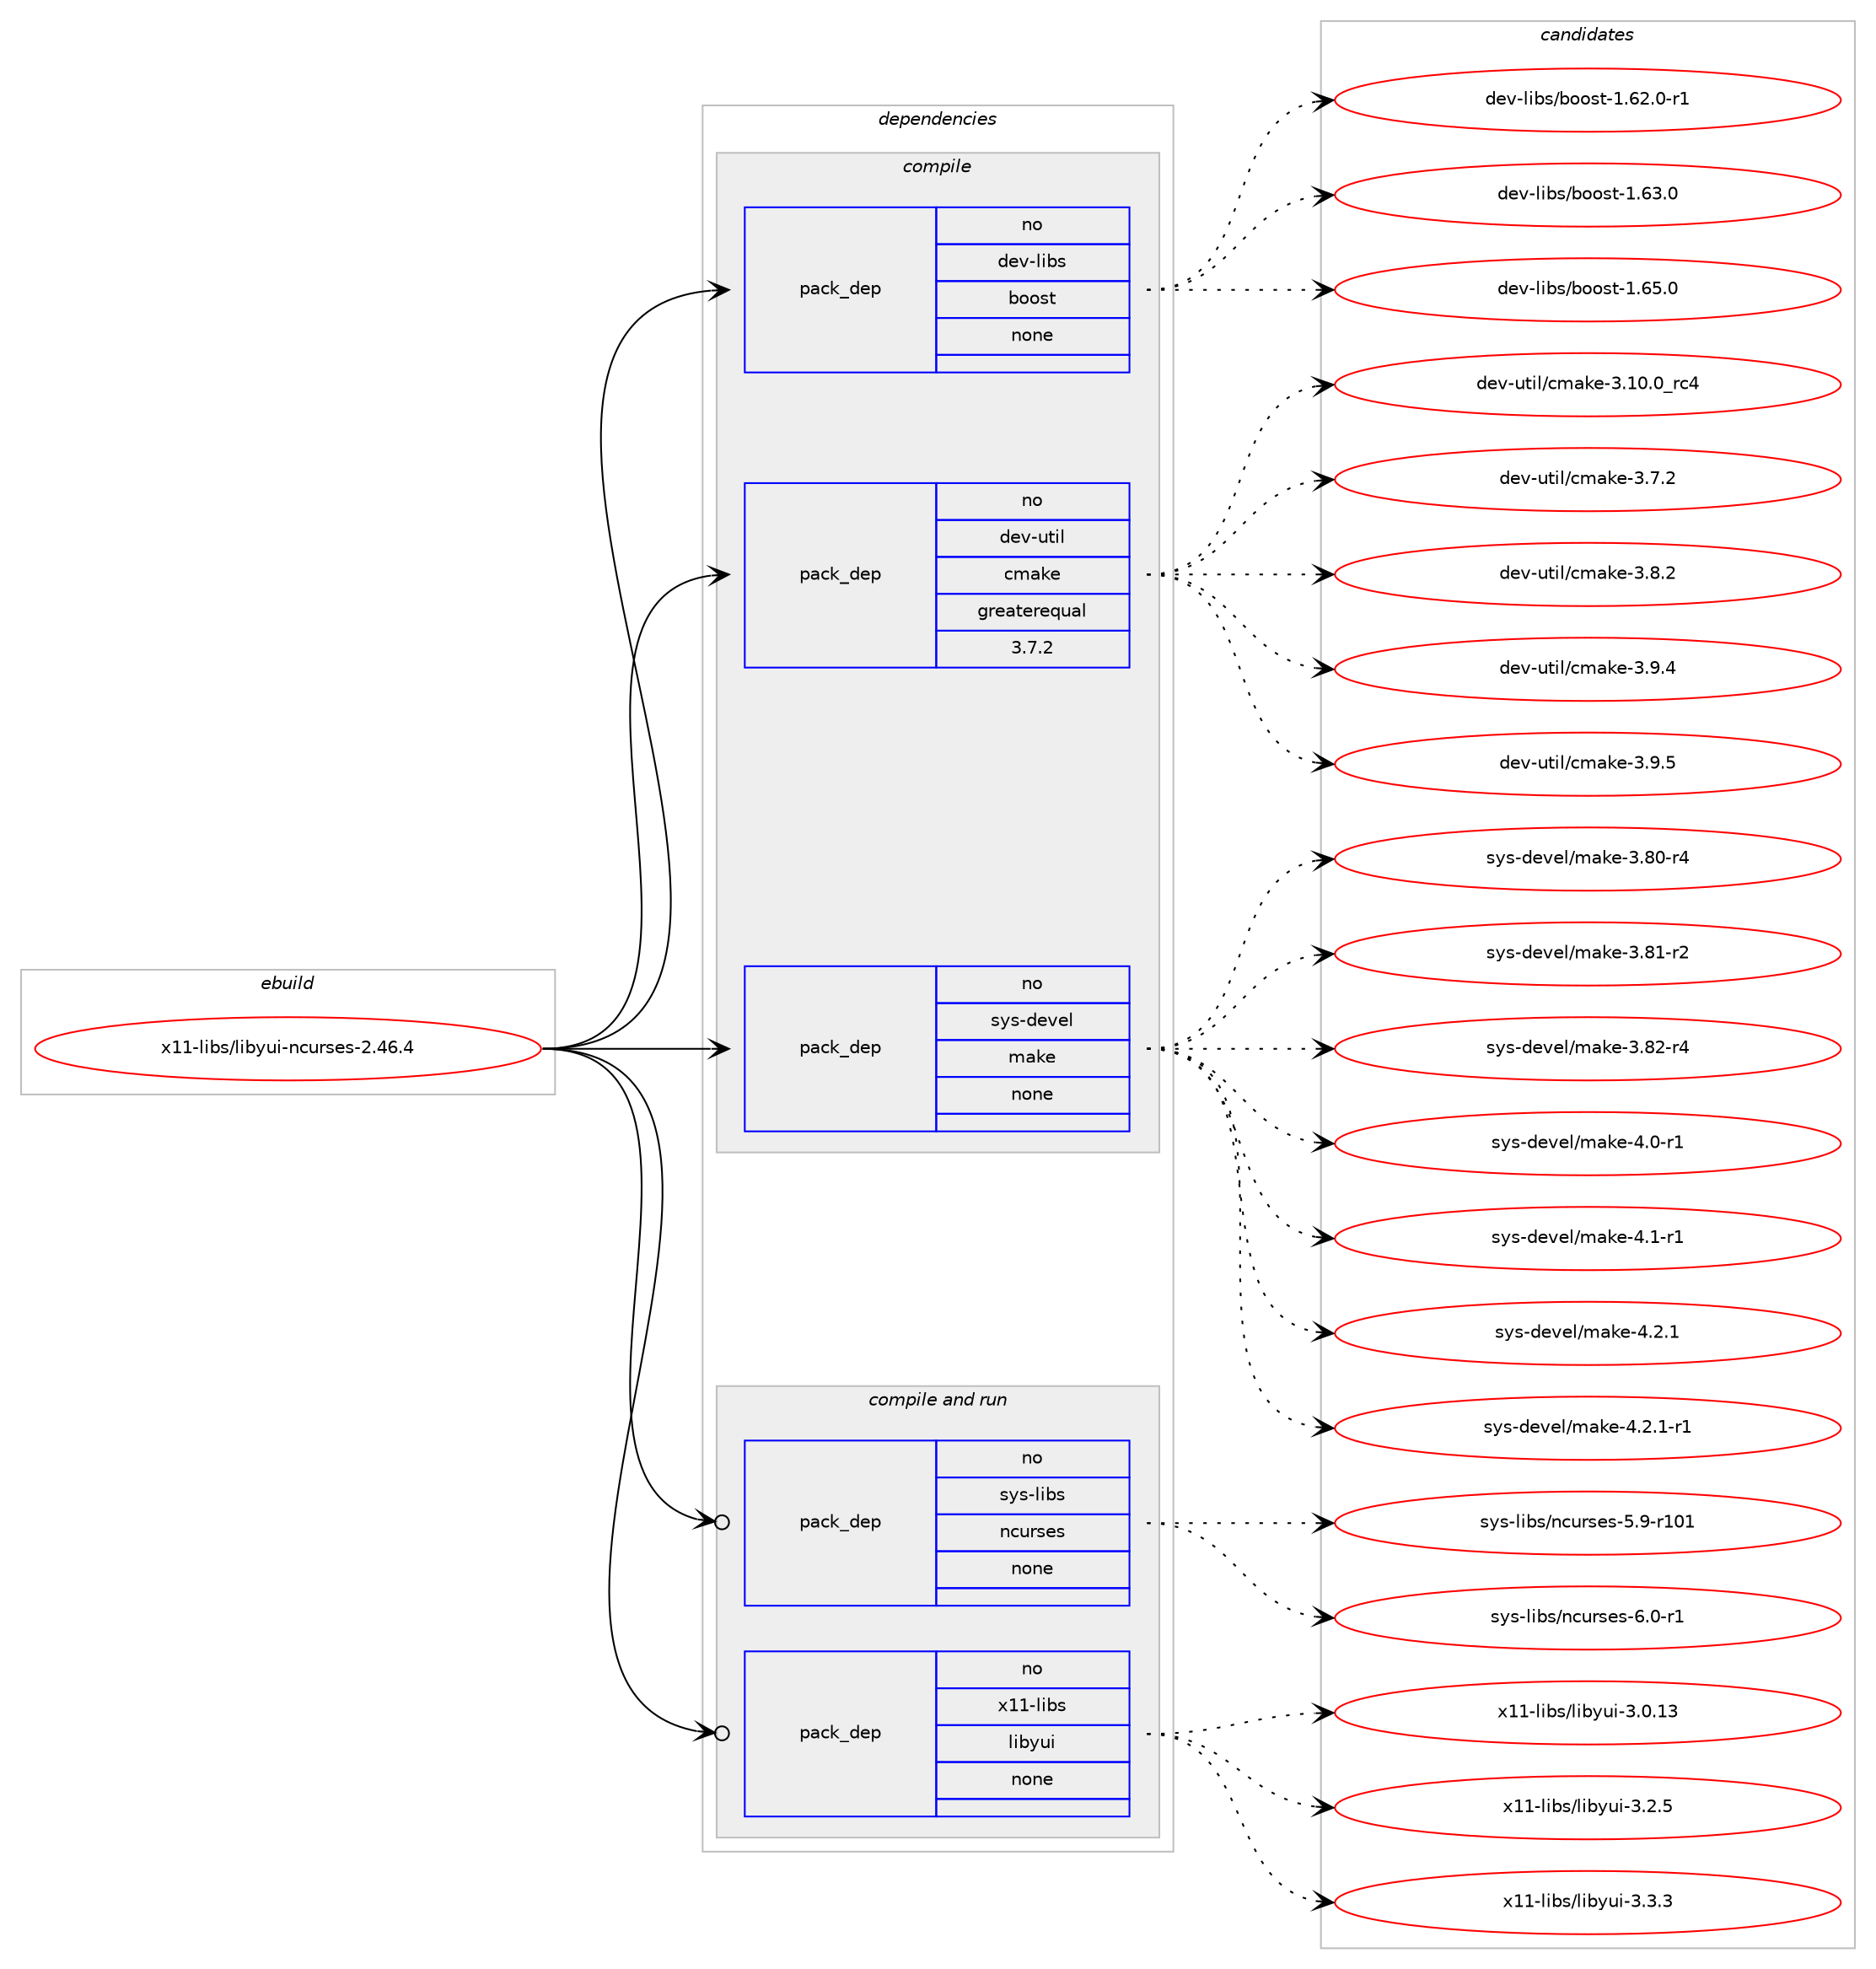 digraph prolog {

# *************
# Graph options
# *************

newrank=true;
concentrate=true;
compound=true;
graph [rankdir=LR,fontname=Helvetica,fontsize=10,ranksep=1.5];#, ranksep=2.5, nodesep=0.2];
edge  [arrowhead=vee];
node  [fontname=Helvetica,fontsize=10];

# **********
# The ebuild
# **********

subgraph cluster_leftcol {
color=gray;
rank=same;
label=<<i>ebuild</i>>;
id [label="x11-libs/libyui-ncurses-2.46.4", color=red, width=4, href="../x11-libs/libyui-ncurses-2.46.4.svg"];
}

# ****************
# The dependencies
# ****************

subgraph cluster_midcol {
color=gray;
label=<<i>dependencies</i>>;
subgraph cluster_compile {
fillcolor="#eeeeee";
style=filled;
label=<<i>compile</i>>;
subgraph pack387605 {
dependency520120 [label=<<TABLE BORDER="0" CELLBORDER="1" CELLSPACING="0" CELLPADDING="4" WIDTH="220"><TR><TD ROWSPAN="6" CELLPADDING="30">pack_dep</TD></TR><TR><TD WIDTH="110">no</TD></TR><TR><TD>dev-libs</TD></TR><TR><TD>boost</TD></TR><TR><TD>none</TD></TR><TR><TD></TD></TR></TABLE>>, shape=none, color=blue];
}
id:e -> dependency520120:w [weight=20,style="solid",arrowhead="vee"];
subgraph pack387606 {
dependency520121 [label=<<TABLE BORDER="0" CELLBORDER="1" CELLSPACING="0" CELLPADDING="4" WIDTH="220"><TR><TD ROWSPAN="6" CELLPADDING="30">pack_dep</TD></TR><TR><TD WIDTH="110">no</TD></TR><TR><TD>dev-util</TD></TR><TR><TD>cmake</TD></TR><TR><TD>greaterequal</TD></TR><TR><TD>3.7.2</TD></TR></TABLE>>, shape=none, color=blue];
}
id:e -> dependency520121:w [weight=20,style="solid",arrowhead="vee"];
subgraph pack387607 {
dependency520122 [label=<<TABLE BORDER="0" CELLBORDER="1" CELLSPACING="0" CELLPADDING="4" WIDTH="220"><TR><TD ROWSPAN="6" CELLPADDING="30">pack_dep</TD></TR><TR><TD WIDTH="110">no</TD></TR><TR><TD>sys-devel</TD></TR><TR><TD>make</TD></TR><TR><TD>none</TD></TR><TR><TD></TD></TR></TABLE>>, shape=none, color=blue];
}
id:e -> dependency520122:w [weight=20,style="solid",arrowhead="vee"];
}
subgraph cluster_compileandrun {
fillcolor="#eeeeee";
style=filled;
label=<<i>compile and run</i>>;
subgraph pack387608 {
dependency520123 [label=<<TABLE BORDER="0" CELLBORDER="1" CELLSPACING="0" CELLPADDING="4" WIDTH="220"><TR><TD ROWSPAN="6" CELLPADDING="30">pack_dep</TD></TR><TR><TD WIDTH="110">no</TD></TR><TR><TD>sys-libs</TD></TR><TR><TD>ncurses</TD></TR><TR><TD>none</TD></TR><TR><TD></TD></TR></TABLE>>, shape=none, color=blue];
}
id:e -> dependency520123:w [weight=20,style="solid",arrowhead="odotvee"];
subgraph pack387609 {
dependency520124 [label=<<TABLE BORDER="0" CELLBORDER="1" CELLSPACING="0" CELLPADDING="4" WIDTH="220"><TR><TD ROWSPAN="6" CELLPADDING="30">pack_dep</TD></TR><TR><TD WIDTH="110">no</TD></TR><TR><TD>x11-libs</TD></TR><TR><TD>libyui</TD></TR><TR><TD>none</TD></TR><TR><TD></TD></TR></TABLE>>, shape=none, color=blue];
}
id:e -> dependency520124:w [weight=20,style="solid",arrowhead="odotvee"];
}
subgraph cluster_run {
fillcolor="#eeeeee";
style=filled;
label=<<i>run</i>>;
}
}

# **************
# The candidates
# **************

subgraph cluster_choices {
rank=same;
color=gray;
label=<<i>candidates</i>>;

subgraph choice387605 {
color=black;
nodesep=1;
choice10010111845108105981154798111111115116454946545046484511449 [label="dev-libs/boost-1.62.0-r1", color=red, width=4,href="../dev-libs/boost-1.62.0-r1.svg"];
choice1001011184510810598115479811111111511645494654514648 [label="dev-libs/boost-1.63.0", color=red, width=4,href="../dev-libs/boost-1.63.0.svg"];
choice1001011184510810598115479811111111511645494654534648 [label="dev-libs/boost-1.65.0", color=red, width=4,href="../dev-libs/boost-1.65.0.svg"];
dependency520120:e -> choice10010111845108105981154798111111115116454946545046484511449:w [style=dotted,weight="100"];
dependency520120:e -> choice1001011184510810598115479811111111511645494654514648:w [style=dotted,weight="100"];
dependency520120:e -> choice1001011184510810598115479811111111511645494654534648:w [style=dotted,weight="100"];
}
subgraph choice387606 {
color=black;
nodesep=1;
choice1001011184511711610510847991099710710145514649484648951149952 [label="dev-util/cmake-3.10.0_rc4", color=red, width=4,href="../dev-util/cmake-3.10.0_rc4.svg"];
choice10010111845117116105108479910997107101455146554650 [label="dev-util/cmake-3.7.2", color=red, width=4,href="../dev-util/cmake-3.7.2.svg"];
choice10010111845117116105108479910997107101455146564650 [label="dev-util/cmake-3.8.2", color=red, width=4,href="../dev-util/cmake-3.8.2.svg"];
choice10010111845117116105108479910997107101455146574652 [label="dev-util/cmake-3.9.4", color=red, width=4,href="../dev-util/cmake-3.9.4.svg"];
choice10010111845117116105108479910997107101455146574653 [label="dev-util/cmake-3.9.5", color=red, width=4,href="../dev-util/cmake-3.9.5.svg"];
dependency520121:e -> choice1001011184511711610510847991099710710145514649484648951149952:w [style=dotted,weight="100"];
dependency520121:e -> choice10010111845117116105108479910997107101455146554650:w [style=dotted,weight="100"];
dependency520121:e -> choice10010111845117116105108479910997107101455146564650:w [style=dotted,weight="100"];
dependency520121:e -> choice10010111845117116105108479910997107101455146574652:w [style=dotted,weight="100"];
dependency520121:e -> choice10010111845117116105108479910997107101455146574653:w [style=dotted,weight="100"];
}
subgraph choice387607 {
color=black;
nodesep=1;
choice11512111545100101118101108471099710710145514656484511452 [label="sys-devel/make-3.80-r4", color=red, width=4,href="../sys-devel/make-3.80-r4.svg"];
choice11512111545100101118101108471099710710145514656494511450 [label="sys-devel/make-3.81-r2", color=red, width=4,href="../sys-devel/make-3.81-r2.svg"];
choice11512111545100101118101108471099710710145514656504511452 [label="sys-devel/make-3.82-r4", color=red, width=4,href="../sys-devel/make-3.82-r4.svg"];
choice115121115451001011181011084710997107101455246484511449 [label="sys-devel/make-4.0-r1", color=red, width=4,href="../sys-devel/make-4.0-r1.svg"];
choice115121115451001011181011084710997107101455246494511449 [label="sys-devel/make-4.1-r1", color=red, width=4,href="../sys-devel/make-4.1-r1.svg"];
choice115121115451001011181011084710997107101455246504649 [label="sys-devel/make-4.2.1", color=red, width=4,href="../sys-devel/make-4.2.1.svg"];
choice1151211154510010111810110847109971071014552465046494511449 [label="sys-devel/make-4.2.1-r1", color=red, width=4,href="../sys-devel/make-4.2.1-r1.svg"];
dependency520122:e -> choice11512111545100101118101108471099710710145514656484511452:w [style=dotted,weight="100"];
dependency520122:e -> choice11512111545100101118101108471099710710145514656494511450:w [style=dotted,weight="100"];
dependency520122:e -> choice11512111545100101118101108471099710710145514656504511452:w [style=dotted,weight="100"];
dependency520122:e -> choice115121115451001011181011084710997107101455246484511449:w [style=dotted,weight="100"];
dependency520122:e -> choice115121115451001011181011084710997107101455246494511449:w [style=dotted,weight="100"];
dependency520122:e -> choice115121115451001011181011084710997107101455246504649:w [style=dotted,weight="100"];
dependency520122:e -> choice1151211154510010111810110847109971071014552465046494511449:w [style=dotted,weight="100"];
}
subgraph choice387608 {
color=black;
nodesep=1;
choice115121115451081059811547110991171141151011154553465745114494849 [label="sys-libs/ncurses-5.9-r101", color=red, width=4,href="../sys-libs/ncurses-5.9-r101.svg"];
choice11512111545108105981154711099117114115101115455446484511449 [label="sys-libs/ncurses-6.0-r1", color=red, width=4,href="../sys-libs/ncurses-6.0-r1.svg"];
dependency520123:e -> choice115121115451081059811547110991171141151011154553465745114494849:w [style=dotted,weight="100"];
dependency520123:e -> choice11512111545108105981154711099117114115101115455446484511449:w [style=dotted,weight="100"];
}
subgraph choice387609 {
color=black;
nodesep=1;
choice12049494510810598115471081059812111710545514648464951 [label="x11-libs/libyui-3.0.13", color=red, width=4,href="../x11-libs/libyui-3.0.13.svg"];
choice120494945108105981154710810598121117105455146504653 [label="x11-libs/libyui-3.2.5", color=red, width=4,href="../x11-libs/libyui-3.2.5.svg"];
choice120494945108105981154710810598121117105455146514651 [label="x11-libs/libyui-3.3.3", color=red, width=4,href="../x11-libs/libyui-3.3.3.svg"];
dependency520124:e -> choice12049494510810598115471081059812111710545514648464951:w [style=dotted,weight="100"];
dependency520124:e -> choice120494945108105981154710810598121117105455146504653:w [style=dotted,weight="100"];
dependency520124:e -> choice120494945108105981154710810598121117105455146514651:w [style=dotted,weight="100"];
}
}

}
